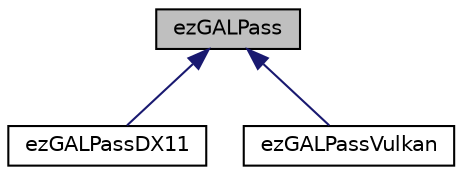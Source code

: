 digraph "ezGALPass"
{
 // LATEX_PDF_SIZE
  edge [fontname="Helvetica",fontsize="10",labelfontname="Helvetica",labelfontsize="10"];
  node [fontname="Helvetica",fontsize="10",shape=record];
  Node1 [label="ezGALPass",height=0.2,width=0.4,color="black", fillcolor="grey75", style="filled", fontcolor="black",tooltip=" "];
  Node1 -> Node2 [dir="back",color="midnightblue",fontsize="10",style="solid",fontname="Helvetica"];
  Node2 [label="ezGALPassDX11",height=0.2,width=0.4,color="black", fillcolor="white", style="filled",URL="$d9/d5c/classez_g_a_l_pass_d_x11.htm",tooltip=" "];
  Node1 -> Node3 [dir="back",color="midnightblue",fontsize="10",style="solid",fontname="Helvetica"];
  Node3 [label="ezGALPassVulkan",height=0.2,width=0.4,color="black", fillcolor="white", style="filled",URL="$db/df2/classez_g_a_l_pass_vulkan.htm",tooltip=" "];
}
